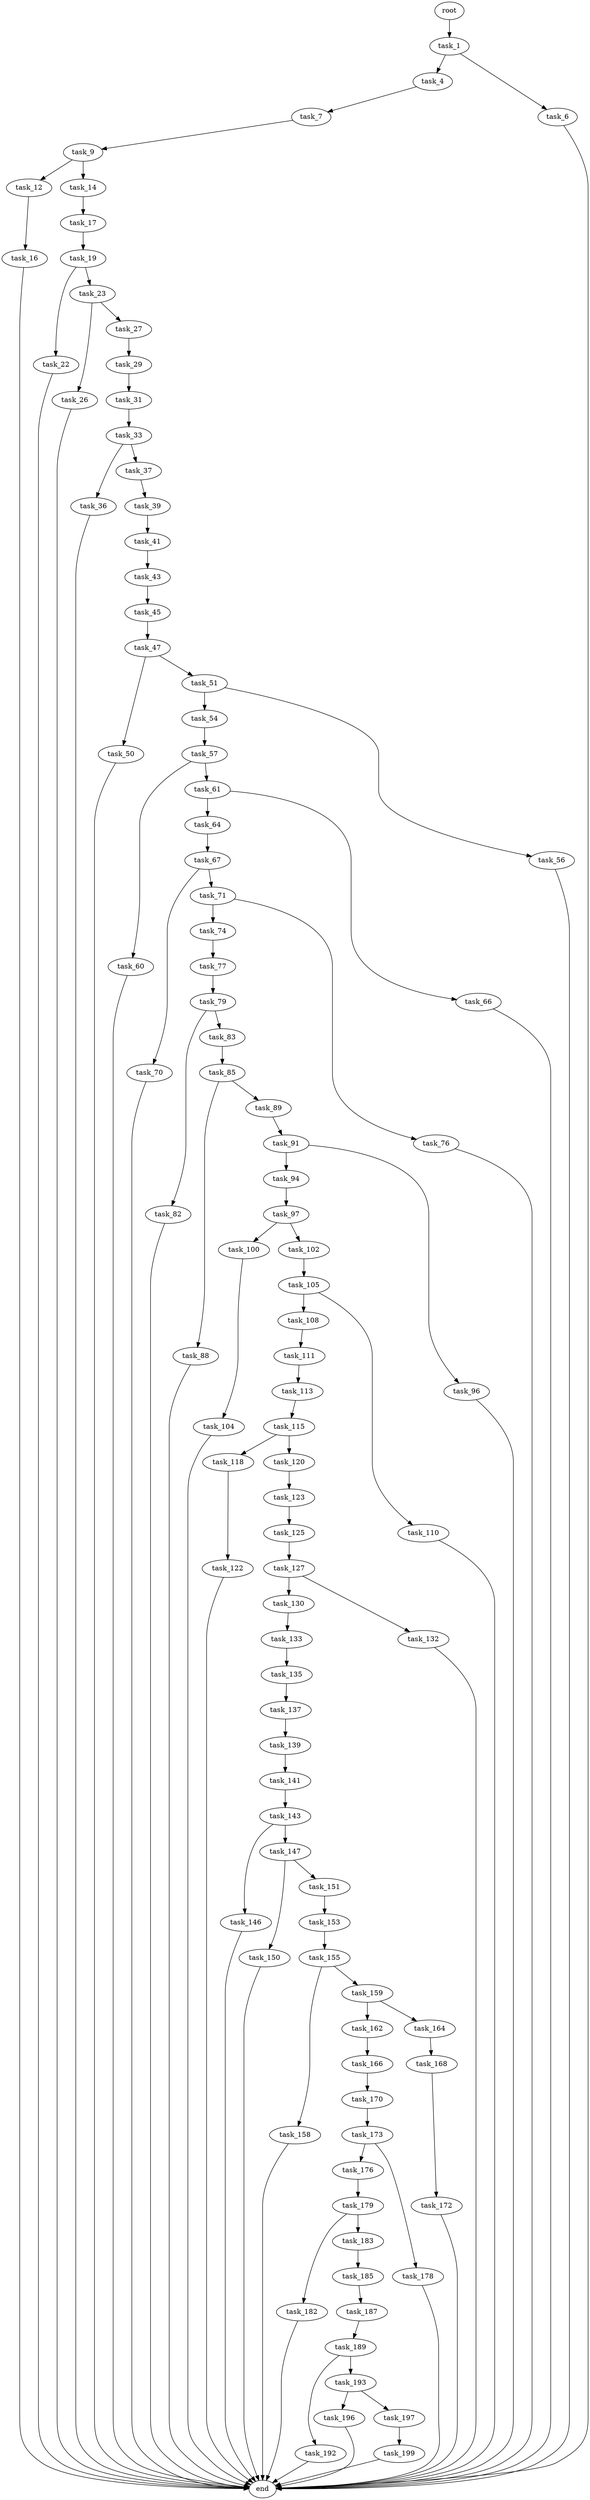 digraph G {
  root [size="0.000000"];
  task_1 [size="5142456957.000000"];
  task_4 [size="337103369980.000000"];
  task_6 [size="19601283132.000000"];
  task_7 [size="5661493926.000000"];
  end [size="0.000000"];
  task_9 [size="100080725131.000000"];
  task_12 [size="134217728000.000000"];
  task_14 [size="12006649644.000000"];
  task_16 [size="134217728000.000000"];
  task_17 [size="782757789696.000000"];
  task_19 [size="187354892754.000000"];
  task_22 [size="447531702579.000000"];
  task_23 [size="297693998524.000000"];
  task_26 [size="231928233984.000000"];
  task_27 [size="231928233984.000000"];
  task_29 [size="14901084696.000000"];
  task_31 [size="339082958441.000000"];
  task_33 [size="134217728000.000000"];
  task_36 [size="68719476736.000000"];
  task_37 [size="9068661853.000000"];
  task_39 [size="841139120969.000000"];
  task_41 [size="368293445632.000000"];
  task_43 [size="227998690103.000000"];
  task_45 [size="460956176385.000000"];
  task_47 [size="404165329.000000"];
  task_50 [size="45578524170.000000"];
  task_51 [size="1105043499.000000"];
  task_54 [size="272790626011.000000"];
  task_56 [size="613470764.000000"];
  task_57 [size="1414691799.000000"];
  task_60 [size="3426270505.000000"];
  task_61 [size="231928233984.000000"];
  task_64 [size="4059880668.000000"];
  task_66 [size="2985667017.000000"];
  task_67 [size="231928233984.000000"];
  task_70 [size="23685108785.000000"];
  task_71 [size="24540423679.000000"];
  task_74 [size="9865692612.000000"];
  task_76 [size="394911027590.000000"];
  task_77 [size="1073741824000.000000"];
  task_79 [size="304836572221.000000"];
  task_82 [size="185340730246.000000"];
  task_83 [size="554931308236.000000"];
  task_85 [size="206059806755.000000"];
  task_88 [size="945894331020.000000"];
  task_89 [size="10784781719.000000"];
  task_91 [size="196547836443.000000"];
  task_94 [size="4989706922.000000"];
  task_96 [size="28991029248.000000"];
  task_97 [size="28991029248.000000"];
  task_100 [size="8446294441.000000"];
  task_102 [size="1370335962.000000"];
  task_104 [size="368293445632.000000"];
  task_105 [size="12519242302.000000"];
  task_108 [size="368293445632.000000"];
  task_110 [size="632944951039.000000"];
  task_111 [size="8589934592.000000"];
  task_113 [size="45175199941.000000"];
  task_115 [size="10206072784.000000"];
  task_118 [size="31598431634.000000"];
  task_120 [size="134217728000.000000"];
  task_122 [size="6830809323.000000"];
  task_123 [size="7660800988.000000"];
  task_125 [size="28991029248.000000"];
  task_127 [size="1024090612213.000000"];
  task_130 [size="9962543700.000000"];
  task_132 [size="40017995171.000000"];
  task_133 [size="49511618762.000000"];
  task_135 [size="399426168272.000000"];
  task_137 [size="48641059912.000000"];
  task_139 [size="42437486712.000000"];
  task_141 [size="81294629100.000000"];
  task_143 [size="2129667550.000000"];
  task_146 [size="581810224.000000"];
  task_147 [size="124444583773.000000"];
  task_150 [size="17481379194.000000"];
  task_151 [size="39789291528.000000"];
  task_153 [size="231928233984.000000"];
  task_155 [size="1073741824000.000000"];
  task_158 [size="231928233984.000000"];
  task_159 [size="134217728000.000000"];
  task_162 [size="782757789696.000000"];
  task_164 [size="1263077972.000000"];
  task_166 [size="26224154192.000000"];
  task_168 [size="8589934592.000000"];
  task_170 [size="1402501201.000000"];
  task_172 [size="12554517388.000000"];
  task_173 [size="608693209733.000000"];
  task_176 [size="1663610877.000000"];
  task_178 [size="8589934592.000000"];
  task_179 [size="173864951125.000000"];
  task_182 [size="22001021312.000000"];
  task_183 [size="549755813888.000000"];
  task_185 [size="693856356752.000000"];
  task_187 [size="4324089185.000000"];
  task_189 [size="535347159528.000000"];
  task_192 [size="70348295970.000000"];
  task_193 [size="509948684045.000000"];
  task_196 [size="21978786775.000000"];
  task_197 [size="28991029248.000000"];
  task_199 [size="19323220509.000000"];

  root -> task_1 [size="1.000000"];
  task_1 -> task_4 [size="134217728.000000"];
  task_1 -> task_6 [size="134217728.000000"];
  task_4 -> task_7 [size="536870912.000000"];
  task_6 -> end [size="1.000000"];
  task_7 -> task_9 [size="411041792.000000"];
  task_9 -> task_12 [size="75497472.000000"];
  task_9 -> task_14 [size="75497472.000000"];
  task_12 -> task_16 [size="209715200.000000"];
  task_14 -> task_17 [size="838860800.000000"];
  task_16 -> end [size="1.000000"];
  task_17 -> task_19 [size="679477248.000000"];
  task_19 -> task_22 [size="838860800.000000"];
  task_19 -> task_23 [size="838860800.000000"];
  task_22 -> end [size="1.000000"];
  task_23 -> task_26 [size="536870912.000000"];
  task_23 -> task_27 [size="536870912.000000"];
  task_26 -> end [size="1.000000"];
  task_27 -> task_29 [size="301989888.000000"];
  task_29 -> task_31 [size="301989888.000000"];
  task_31 -> task_33 [size="411041792.000000"];
  task_33 -> task_36 [size="209715200.000000"];
  task_33 -> task_37 [size="209715200.000000"];
  task_36 -> end [size="1.000000"];
  task_37 -> task_39 [size="411041792.000000"];
  task_39 -> task_41 [size="679477248.000000"];
  task_41 -> task_43 [size="411041792.000000"];
  task_43 -> task_45 [size="411041792.000000"];
  task_45 -> task_47 [size="411041792.000000"];
  task_47 -> task_50 [size="33554432.000000"];
  task_47 -> task_51 [size="33554432.000000"];
  task_50 -> end [size="1.000000"];
  task_51 -> task_54 [size="33554432.000000"];
  task_51 -> task_56 [size="33554432.000000"];
  task_54 -> task_57 [size="411041792.000000"];
  task_56 -> end [size="1.000000"];
  task_57 -> task_60 [size="75497472.000000"];
  task_57 -> task_61 [size="75497472.000000"];
  task_60 -> end [size="1.000000"];
  task_61 -> task_64 [size="301989888.000000"];
  task_61 -> task_66 [size="301989888.000000"];
  task_64 -> task_67 [size="134217728.000000"];
  task_66 -> end [size="1.000000"];
  task_67 -> task_70 [size="301989888.000000"];
  task_67 -> task_71 [size="301989888.000000"];
  task_70 -> end [size="1.000000"];
  task_71 -> task_74 [size="679477248.000000"];
  task_71 -> task_76 [size="679477248.000000"];
  task_74 -> task_77 [size="679477248.000000"];
  task_76 -> end [size="1.000000"];
  task_77 -> task_79 [size="838860800.000000"];
  task_79 -> task_82 [size="301989888.000000"];
  task_79 -> task_83 [size="301989888.000000"];
  task_82 -> end [size="1.000000"];
  task_83 -> task_85 [size="838860800.000000"];
  task_85 -> task_88 [size="838860800.000000"];
  task_85 -> task_89 [size="838860800.000000"];
  task_88 -> end [size="1.000000"];
  task_89 -> task_91 [size="301989888.000000"];
  task_91 -> task_94 [size="838860800.000000"];
  task_91 -> task_96 [size="838860800.000000"];
  task_94 -> task_97 [size="536870912.000000"];
  task_96 -> end [size="1.000000"];
  task_97 -> task_100 [size="75497472.000000"];
  task_97 -> task_102 [size="75497472.000000"];
  task_100 -> task_104 [size="209715200.000000"];
  task_102 -> task_105 [size="33554432.000000"];
  task_104 -> end [size="1.000000"];
  task_105 -> task_108 [size="301989888.000000"];
  task_105 -> task_110 [size="301989888.000000"];
  task_108 -> task_111 [size="411041792.000000"];
  task_110 -> end [size="1.000000"];
  task_111 -> task_113 [size="33554432.000000"];
  task_113 -> task_115 [size="838860800.000000"];
  task_115 -> task_118 [size="838860800.000000"];
  task_115 -> task_120 [size="838860800.000000"];
  task_118 -> task_122 [size="679477248.000000"];
  task_120 -> task_123 [size="209715200.000000"];
  task_122 -> end [size="1.000000"];
  task_123 -> task_125 [size="134217728.000000"];
  task_125 -> task_127 [size="75497472.000000"];
  task_127 -> task_130 [size="838860800.000000"];
  task_127 -> task_132 [size="838860800.000000"];
  task_130 -> task_133 [size="301989888.000000"];
  task_132 -> end [size="1.000000"];
  task_133 -> task_135 [size="838860800.000000"];
  task_135 -> task_137 [size="838860800.000000"];
  task_137 -> task_139 [size="838860800.000000"];
  task_139 -> task_141 [size="33554432.000000"];
  task_141 -> task_143 [size="301989888.000000"];
  task_143 -> task_146 [size="33554432.000000"];
  task_143 -> task_147 [size="33554432.000000"];
  task_146 -> end [size="1.000000"];
  task_147 -> task_150 [size="411041792.000000"];
  task_147 -> task_151 [size="411041792.000000"];
  task_150 -> end [size="1.000000"];
  task_151 -> task_153 [size="33554432.000000"];
  task_153 -> task_155 [size="301989888.000000"];
  task_155 -> task_158 [size="838860800.000000"];
  task_155 -> task_159 [size="838860800.000000"];
  task_158 -> end [size="1.000000"];
  task_159 -> task_162 [size="209715200.000000"];
  task_159 -> task_164 [size="209715200.000000"];
  task_162 -> task_166 [size="679477248.000000"];
  task_164 -> task_168 [size="33554432.000000"];
  task_166 -> task_170 [size="33554432.000000"];
  task_168 -> task_172 [size="33554432.000000"];
  task_170 -> task_173 [size="75497472.000000"];
  task_172 -> end [size="1.000000"];
  task_173 -> task_176 [size="838860800.000000"];
  task_173 -> task_178 [size="838860800.000000"];
  task_176 -> task_179 [size="75497472.000000"];
  task_178 -> end [size="1.000000"];
  task_179 -> task_182 [size="411041792.000000"];
  task_179 -> task_183 [size="411041792.000000"];
  task_182 -> end [size="1.000000"];
  task_183 -> task_185 [size="536870912.000000"];
  task_185 -> task_187 [size="536870912.000000"];
  task_187 -> task_189 [size="411041792.000000"];
  task_189 -> task_192 [size="679477248.000000"];
  task_189 -> task_193 [size="679477248.000000"];
  task_192 -> end [size="1.000000"];
  task_193 -> task_196 [size="411041792.000000"];
  task_193 -> task_197 [size="411041792.000000"];
  task_196 -> end [size="1.000000"];
  task_197 -> task_199 [size="75497472.000000"];
  task_199 -> end [size="1.000000"];
}
